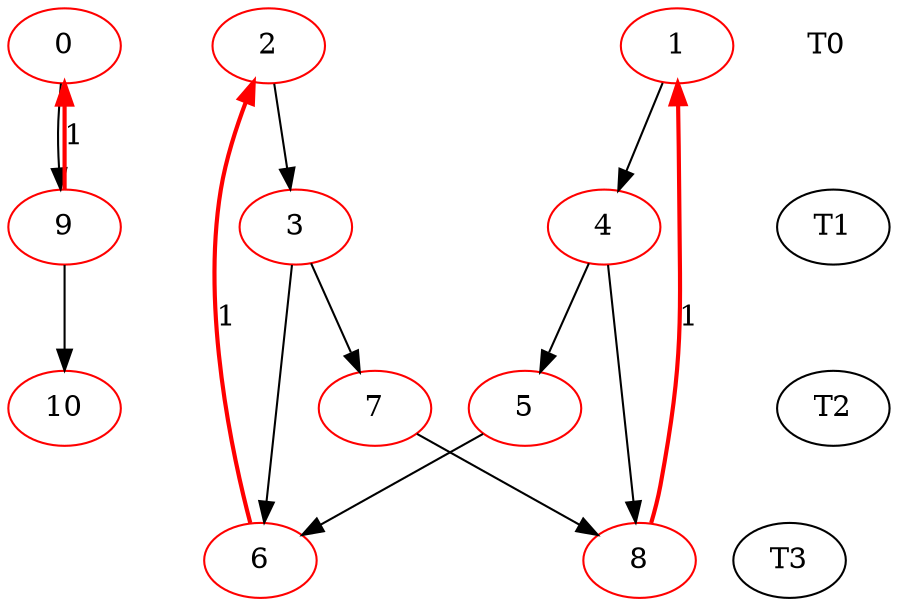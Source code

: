 digraph ASAP { 
{
0 [color=red ];

1 [color=red ];

2 [color=red ];

3 [color=red ];

4 [color=red ];

5 [color=red ];

6 [color=red ];

7 [color=red ];

8 [color=red ];

9 [color=red ];

10 [color=red ];
9 -> 0 [style=bold, color=red, label=1] 
8 -> 1 [style=bold, color=red, label=1] 
6 -> 2 [style=bold, color=red, label=1] 
2 -> 3
1 -> 4
4 -> 5
5 -> 6
3 -> 6
3 -> 7
4 -> 8
7 -> 8
0 -> 9
9 -> 10

}

{
 node [shape=plaintext]; 
 T0 ;
}{ rank = source; 
T0;
 }; 
{ rank = same; 
0; 1; 2; T0;
 }; 
{ rank = same; 
3; 4; 9; T1;
 }; 
{ rank = same; 
5; 7; 10; T2;
 }; 
{ rank = same; 
6; 8; T3;
 }; 
{ rank = same; 

 }; 

}